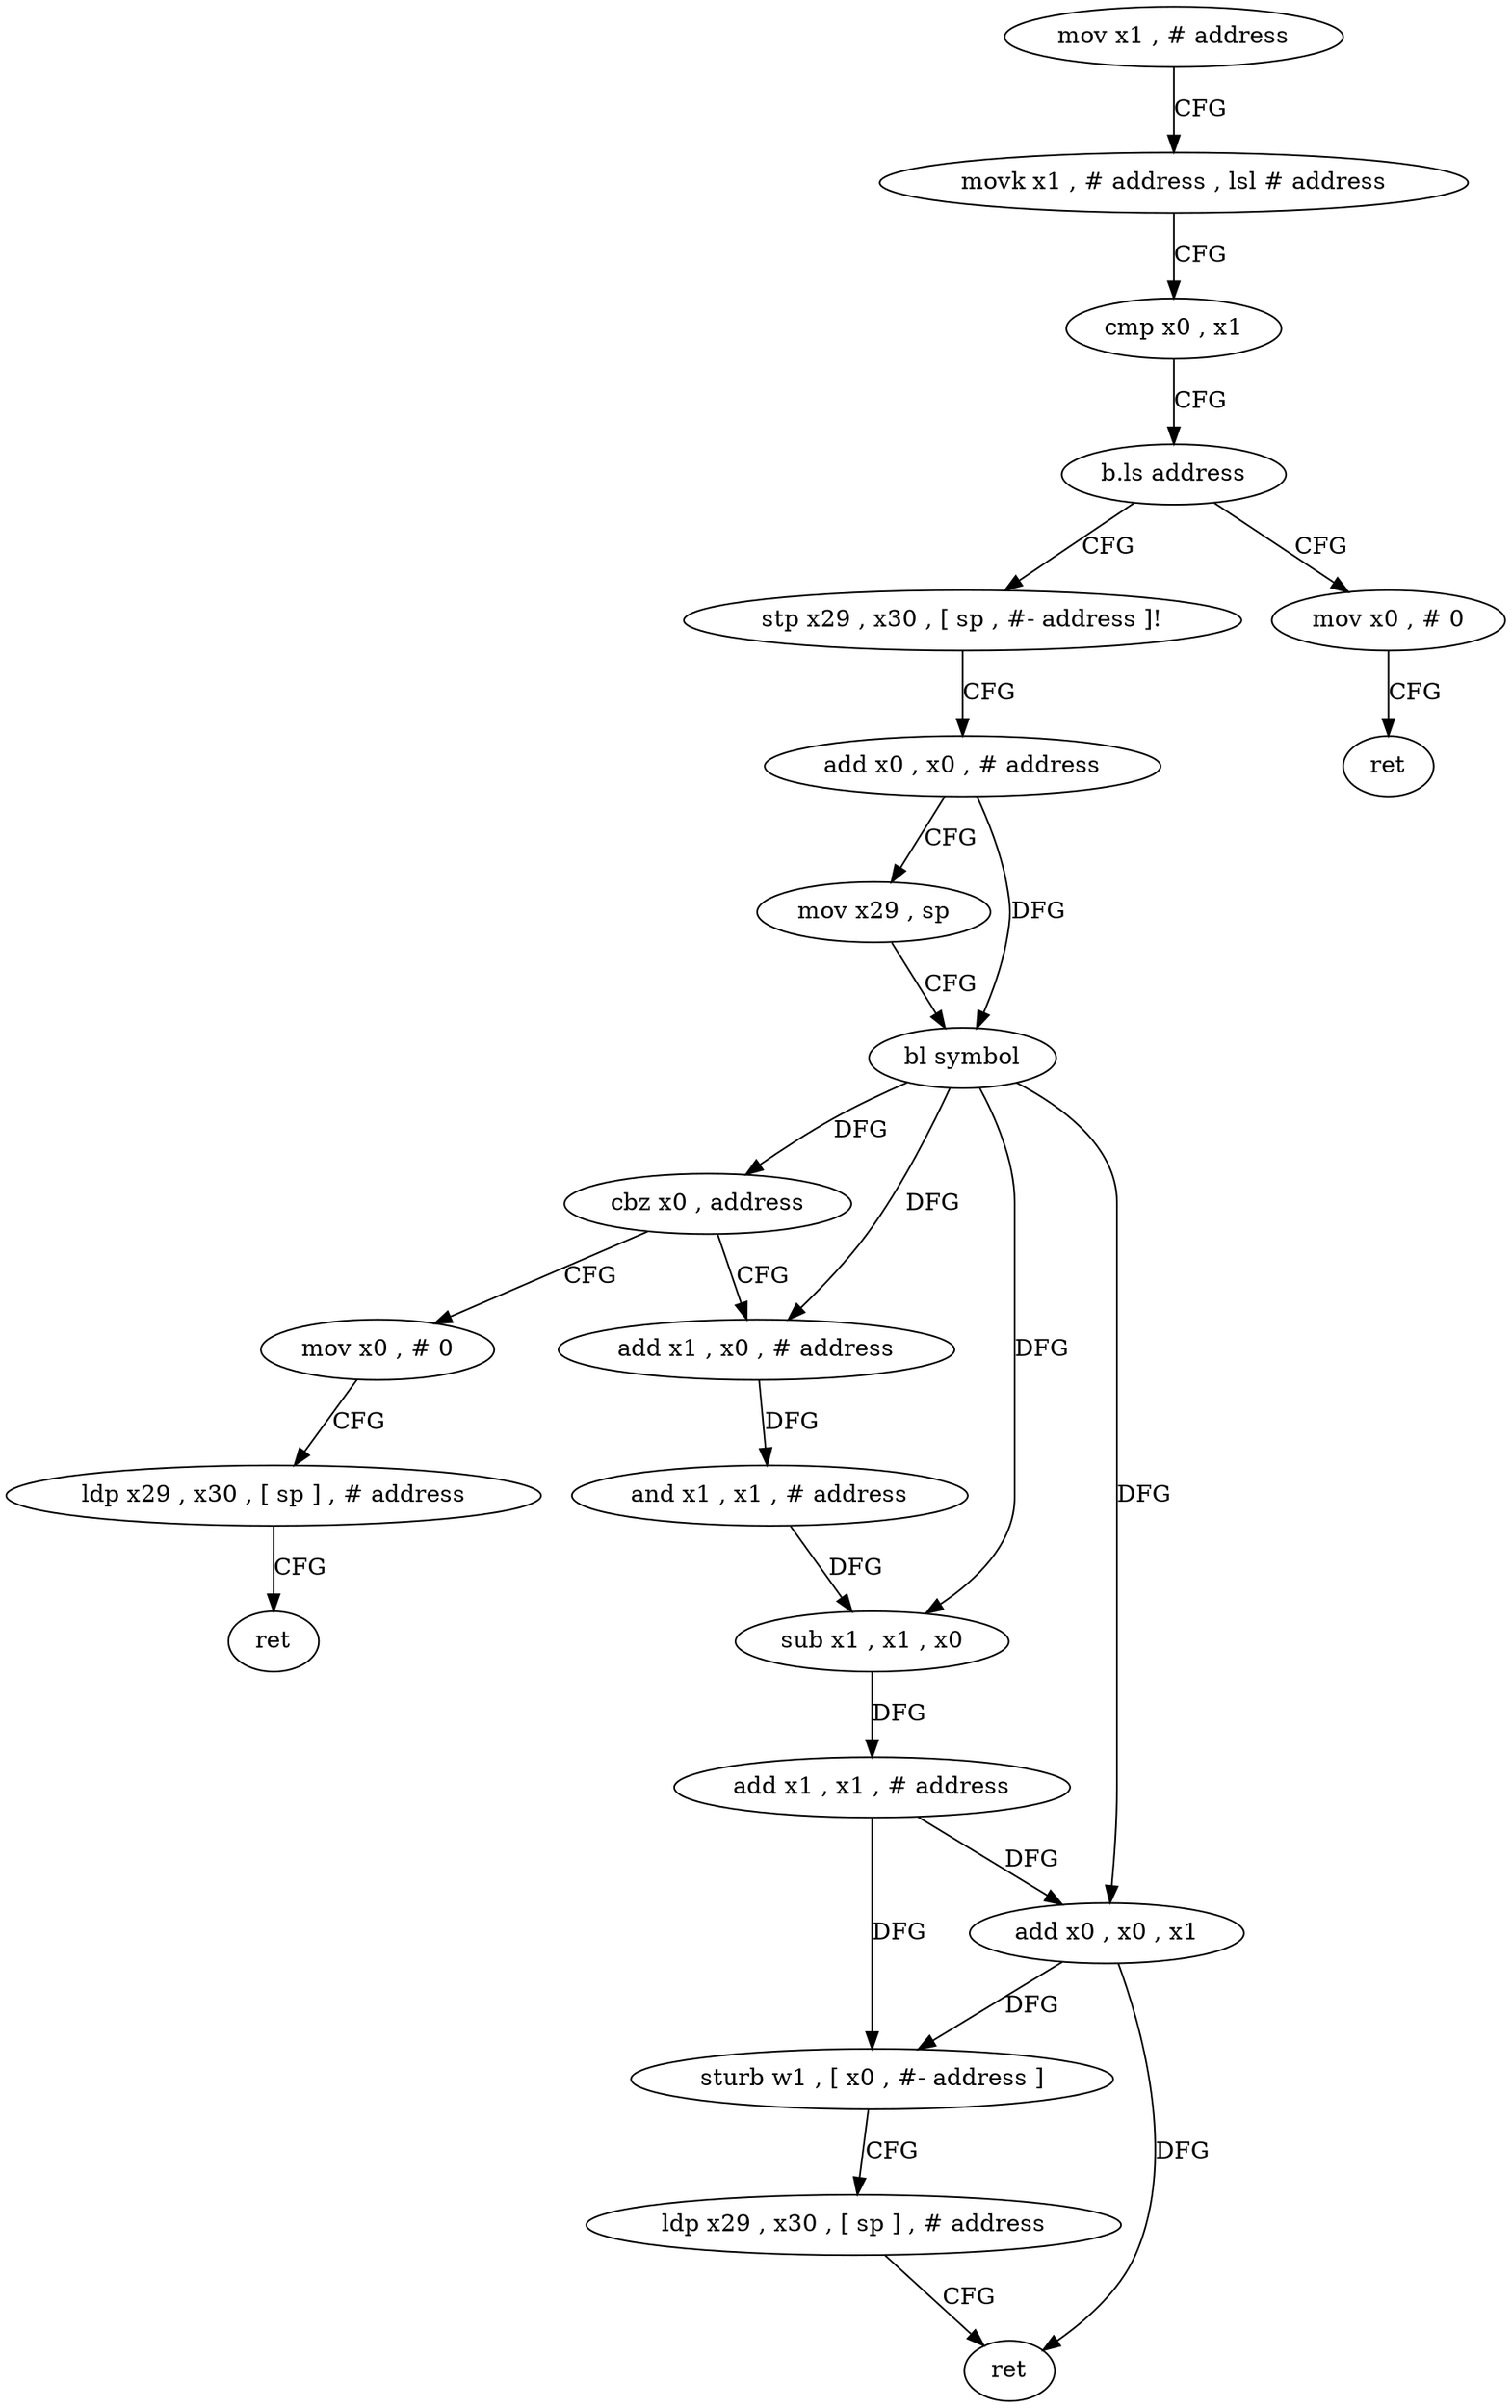 digraph "func" {
"4396128" [label = "mov x1 , # address" ]
"4396132" [label = "movk x1 , # address , lsl # address" ]
"4396136" [label = "cmp x0 , x1" ]
"4396140" [label = "b.ls address" ]
"4396152" [label = "stp x29 , x30 , [ sp , #- address ]!" ]
"4396144" [label = "mov x0 , # 0" ]
"4396156" [label = "add x0 , x0 , # address" ]
"4396160" [label = "mov x29 , sp" ]
"4396164" [label = "bl symbol" ]
"4396168" [label = "cbz x0 , address" ]
"4396208" [label = "mov x0 , # 0" ]
"4396172" [label = "add x1 , x0 , # address" ]
"4396148" [label = "ret" ]
"4396212" [label = "ldp x29 , x30 , [ sp ] , # address" ]
"4396216" [label = "ret" ]
"4396176" [label = "and x1 , x1 , # address" ]
"4396180" [label = "sub x1 , x1 , x0" ]
"4396184" [label = "add x1 , x1 , # address" ]
"4396188" [label = "add x0 , x0 , x1" ]
"4396192" [label = "sturb w1 , [ x0 , #- address ]" ]
"4396196" [label = "ldp x29 , x30 , [ sp ] , # address" ]
"4396200" [label = "ret" ]
"4396128" -> "4396132" [ label = "CFG" ]
"4396132" -> "4396136" [ label = "CFG" ]
"4396136" -> "4396140" [ label = "CFG" ]
"4396140" -> "4396152" [ label = "CFG" ]
"4396140" -> "4396144" [ label = "CFG" ]
"4396152" -> "4396156" [ label = "CFG" ]
"4396144" -> "4396148" [ label = "CFG" ]
"4396156" -> "4396160" [ label = "CFG" ]
"4396156" -> "4396164" [ label = "DFG" ]
"4396160" -> "4396164" [ label = "CFG" ]
"4396164" -> "4396168" [ label = "DFG" ]
"4396164" -> "4396172" [ label = "DFG" ]
"4396164" -> "4396180" [ label = "DFG" ]
"4396164" -> "4396188" [ label = "DFG" ]
"4396168" -> "4396208" [ label = "CFG" ]
"4396168" -> "4396172" [ label = "CFG" ]
"4396208" -> "4396212" [ label = "CFG" ]
"4396172" -> "4396176" [ label = "DFG" ]
"4396212" -> "4396216" [ label = "CFG" ]
"4396176" -> "4396180" [ label = "DFG" ]
"4396180" -> "4396184" [ label = "DFG" ]
"4396184" -> "4396188" [ label = "DFG" ]
"4396184" -> "4396192" [ label = "DFG" ]
"4396188" -> "4396192" [ label = "DFG" ]
"4396188" -> "4396200" [ label = "DFG" ]
"4396192" -> "4396196" [ label = "CFG" ]
"4396196" -> "4396200" [ label = "CFG" ]
}
